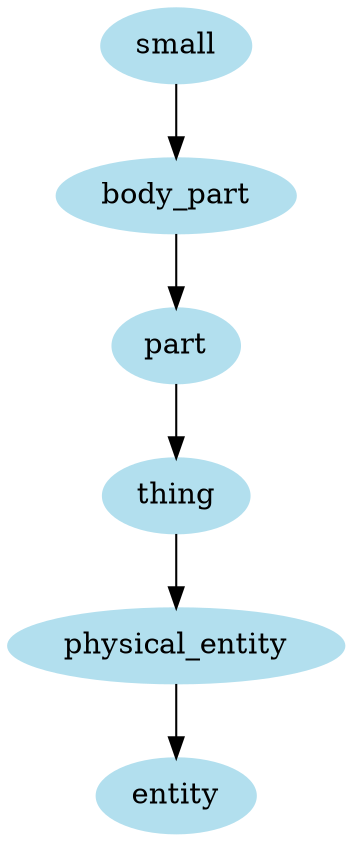 digraph unix {
	node [color=lightblue2 style=filled]
	size="6,6"
	small -> body_part
	body_part -> part
	part -> thing
	thing -> physical_entity
	physical_entity -> entity
}
